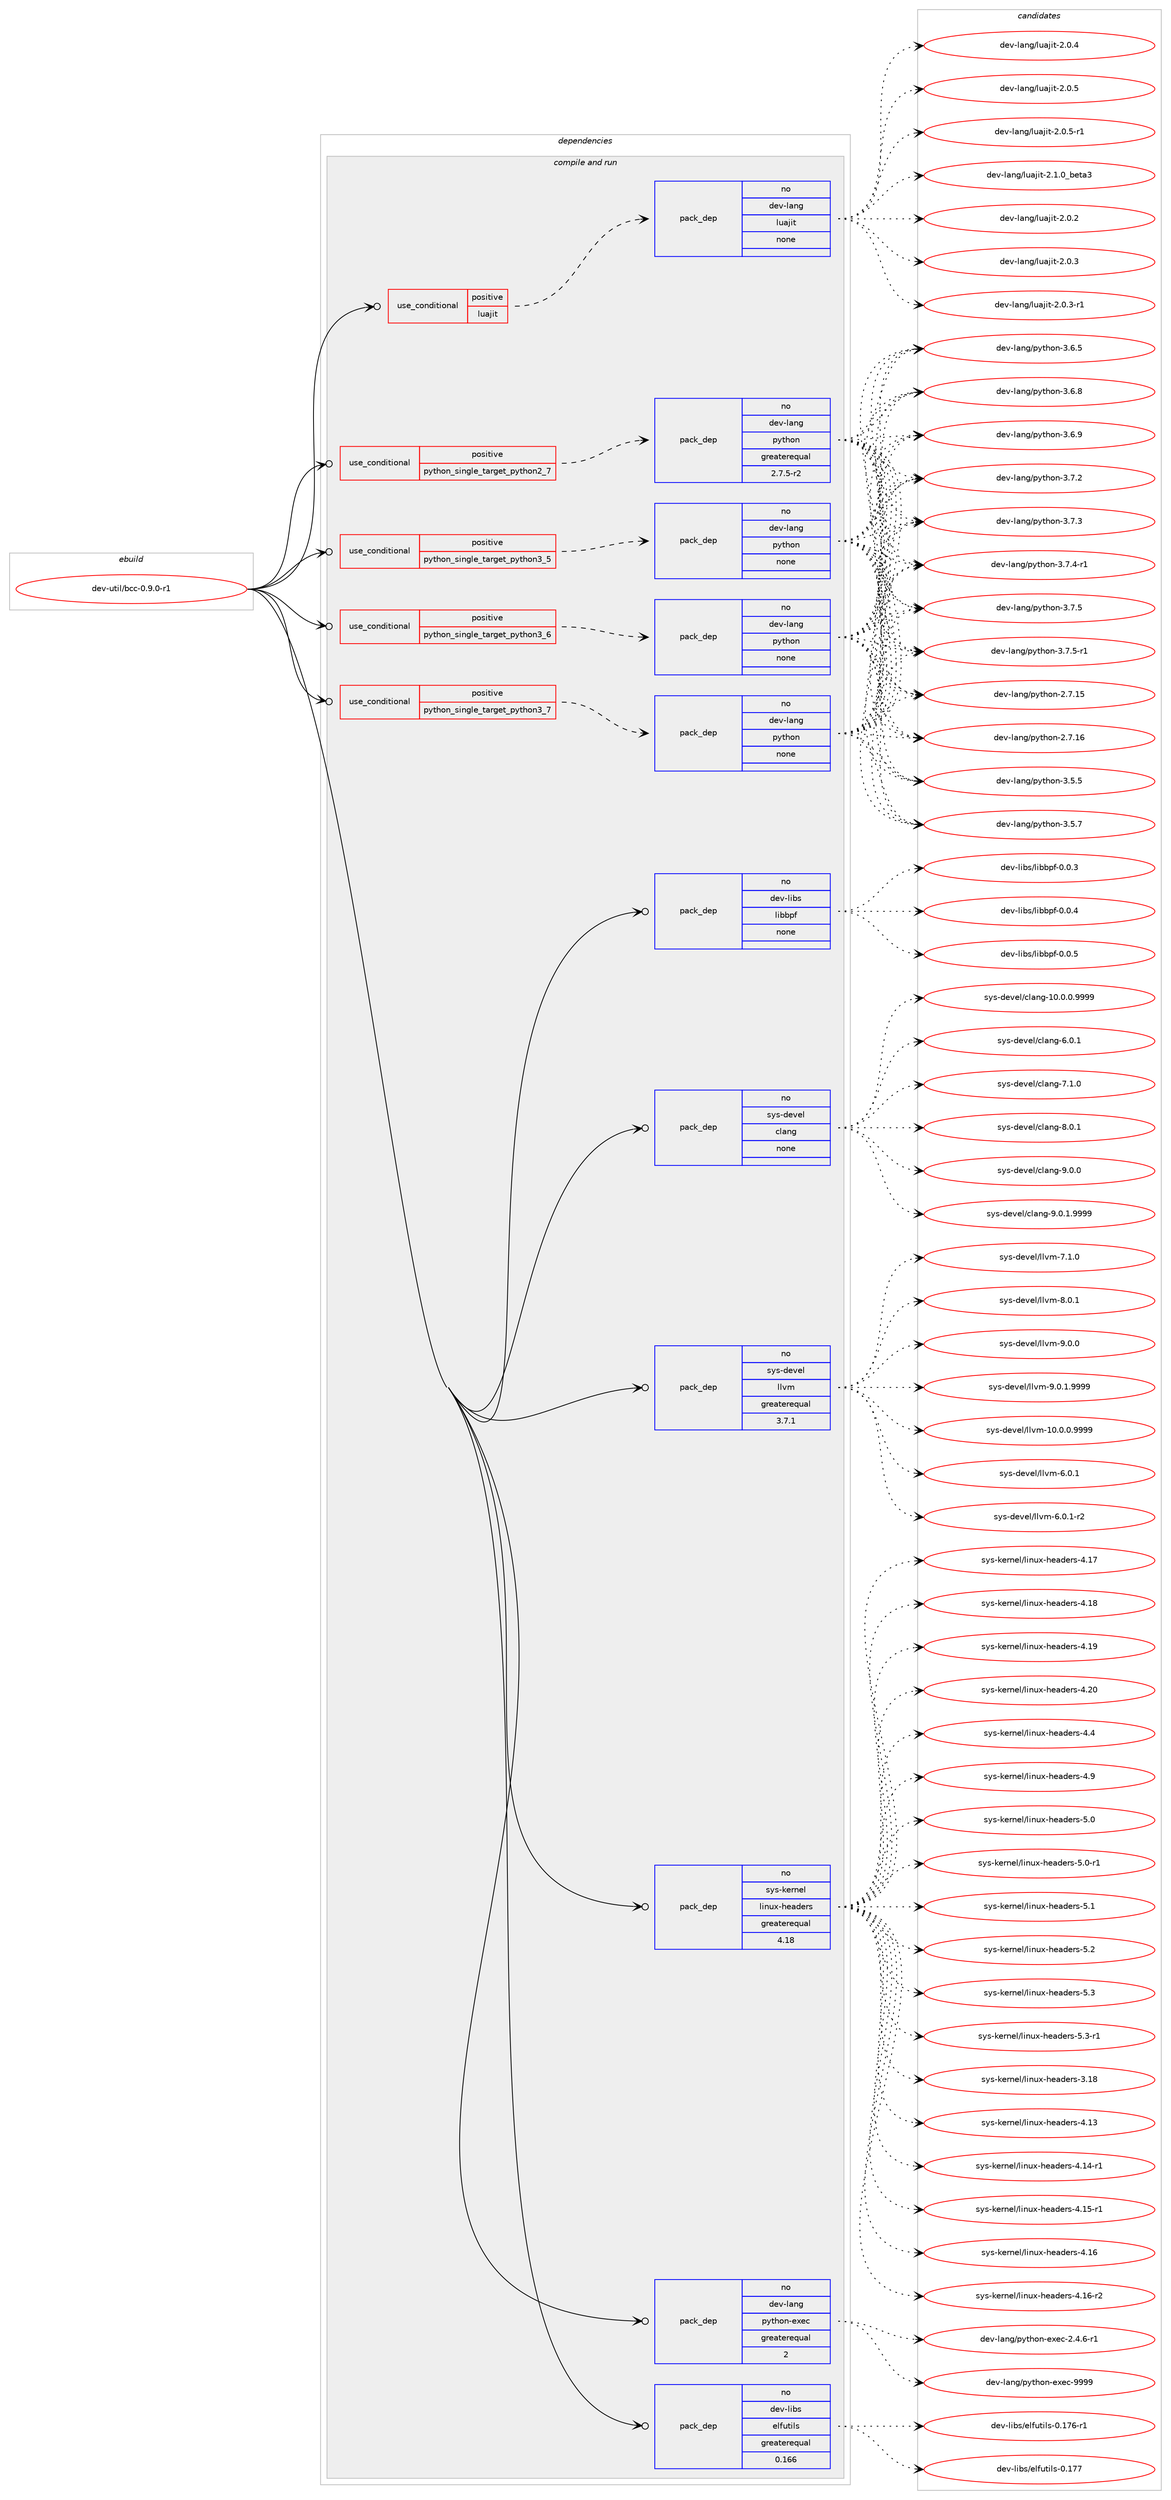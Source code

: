 digraph prolog {

# *************
# Graph options
# *************

newrank=true;
concentrate=true;
compound=true;
graph [rankdir=LR,fontname=Helvetica,fontsize=10,ranksep=1.5];#, ranksep=2.5, nodesep=0.2];
edge  [arrowhead=vee];
node  [fontname=Helvetica,fontsize=10];

# **********
# The ebuild
# **********

subgraph cluster_leftcol {
color=gray;
rank=same;
label=<<i>ebuild</i>>;
id [label="dev-util/bcc-0.9.0-r1", color=red, width=4, href="../dev-util/bcc-0.9.0-r1.svg"];
}

# ****************
# The dependencies
# ****************

subgraph cluster_midcol {
color=gray;
label=<<i>dependencies</i>>;
subgraph cluster_compile {
fillcolor="#eeeeee";
style=filled;
label=<<i>compile</i>>;
}
subgraph cluster_compileandrun {
fillcolor="#eeeeee";
style=filled;
label=<<i>compile and run</i>>;
subgraph cond181857 {
dependency725686 [label=<<TABLE BORDER="0" CELLBORDER="1" CELLSPACING="0" CELLPADDING="4"><TR><TD ROWSPAN="3" CELLPADDING="10">use_conditional</TD></TR><TR><TD>positive</TD></TR><TR><TD>luajit</TD></TR></TABLE>>, shape=none, color=red];
subgraph pack531729 {
dependency725687 [label=<<TABLE BORDER="0" CELLBORDER="1" CELLSPACING="0" CELLPADDING="4" WIDTH="220"><TR><TD ROWSPAN="6" CELLPADDING="30">pack_dep</TD></TR><TR><TD WIDTH="110">no</TD></TR><TR><TD>dev-lang</TD></TR><TR><TD>luajit</TD></TR><TR><TD>none</TD></TR><TR><TD></TD></TR></TABLE>>, shape=none, color=blue];
}
dependency725686:e -> dependency725687:w [weight=20,style="dashed",arrowhead="vee"];
}
id:e -> dependency725686:w [weight=20,style="solid",arrowhead="odotvee"];
subgraph cond181858 {
dependency725688 [label=<<TABLE BORDER="0" CELLBORDER="1" CELLSPACING="0" CELLPADDING="4"><TR><TD ROWSPAN="3" CELLPADDING="10">use_conditional</TD></TR><TR><TD>positive</TD></TR><TR><TD>python_single_target_python2_7</TD></TR></TABLE>>, shape=none, color=red];
subgraph pack531730 {
dependency725689 [label=<<TABLE BORDER="0" CELLBORDER="1" CELLSPACING="0" CELLPADDING="4" WIDTH="220"><TR><TD ROWSPAN="6" CELLPADDING="30">pack_dep</TD></TR><TR><TD WIDTH="110">no</TD></TR><TR><TD>dev-lang</TD></TR><TR><TD>python</TD></TR><TR><TD>greaterequal</TD></TR><TR><TD>2.7.5-r2</TD></TR></TABLE>>, shape=none, color=blue];
}
dependency725688:e -> dependency725689:w [weight=20,style="dashed",arrowhead="vee"];
}
id:e -> dependency725688:w [weight=20,style="solid",arrowhead="odotvee"];
subgraph cond181859 {
dependency725690 [label=<<TABLE BORDER="0" CELLBORDER="1" CELLSPACING="0" CELLPADDING="4"><TR><TD ROWSPAN="3" CELLPADDING="10">use_conditional</TD></TR><TR><TD>positive</TD></TR><TR><TD>python_single_target_python3_5</TD></TR></TABLE>>, shape=none, color=red];
subgraph pack531731 {
dependency725691 [label=<<TABLE BORDER="0" CELLBORDER="1" CELLSPACING="0" CELLPADDING="4" WIDTH="220"><TR><TD ROWSPAN="6" CELLPADDING="30">pack_dep</TD></TR><TR><TD WIDTH="110">no</TD></TR><TR><TD>dev-lang</TD></TR><TR><TD>python</TD></TR><TR><TD>none</TD></TR><TR><TD></TD></TR></TABLE>>, shape=none, color=blue];
}
dependency725690:e -> dependency725691:w [weight=20,style="dashed",arrowhead="vee"];
}
id:e -> dependency725690:w [weight=20,style="solid",arrowhead="odotvee"];
subgraph cond181860 {
dependency725692 [label=<<TABLE BORDER="0" CELLBORDER="1" CELLSPACING="0" CELLPADDING="4"><TR><TD ROWSPAN="3" CELLPADDING="10">use_conditional</TD></TR><TR><TD>positive</TD></TR><TR><TD>python_single_target_python3_6</TD></TR></TABLE>>, shape=none, color=red];
subgraph pack531732 {
dependency725693 [label=<<TABLE BORDER="0" CELLBORDER="1" CELLSPACING="0" CELLPADDING="4" WIDTH="220"><TR><TD ROWSPAN="6" CELLPADDING="30">pack_dep</TD></TR><TR><TD WIDTH="110">no</TD></TR><TR><TD>dev-lang</TD></TR><TR><TD>python</TD></TR><TR><TD>none</TD></TR><TR><TD></TD></TR></TABLE>>, shape=none, color=blue];
}
dependency725692:e -> dependency725693:w [weight=20,style="dashed",arrowhead="vee"];
}
id:e -> dependency725692:w [weight=20,style="solid",arrowhead="odotvee"];
subgraph cond181861 {
dependency725694 [label=<<TABLE BORDER="0" CELLBORDER="1" CELLSPACING="0" CELLPADDING="4"><TR><TD ROWSPAN="3" CELLPADDING="10">use_conditional</TD></TR><TR><TD>positive</TD></TR><TR><TD>python_single_target_python3_7</TD></TR></TABLE>>, shape=none, color=red];
subgraph pack531733 {
dependency725695 [label=<<TABLE BORDER="0" CELLBORDER="1" CELLSPACING="0" CELLPADDING="4" WIDTH="220"><TR><TD ROWSPAN="6" CELLPADDING="30">pack_dep</TD></TR><TR><TD WIDTH="110">no</TD></TR><TR><TD>dev-lang</TD></TR><TR><TD>python</TD></TR><TR><TD>none</TD></TR><TR><TD></TD></TR></TABLE>>, shape=none, color=blue];
}
dependency725694:e -> dependency725695:w [weight=20,style="dashed",arrowhead="vee"];
}
id:e -> dependency725694:w [weight=20,style="solid",arrowhead="odotvee"];
subgraph pack531734 {
dependency725696 [label=<<TABLE BORDER="0" CELLBORDER="1" CELLSPACING="0" CELLPADDING="4" WIDTH="220"><TR><TD ROWSPAN="6" CELLPADDING="30">pack_dep</TD></TR><TR><TD WIDTH="110">no</TD></TR><TR><TD>dev-lang</TD></TR><TR><TD>python-exec</TD></TR><TR><TD>greaterequal</TD></TR><TR><TD>2</TD></TR></TABLE>>, shape=none, color=blue];
}
id:e -> dependency725696:w [weight=20,style="solid",arrowhead="odotvee"];
subgraph pack531735 {
dependency725697 [label=<<TABLE BORDER="0" CELLBORDER="1" CELLSPACING="0" CELLPADDING="4" WIDTH="220"><TR><TD ROWSPAN="6" CELLPADDING="30">pack_dep</TD></TR><TR><TD WIDTH="110">no</TD></TR><TR><TD>dev-libs</TD></TR><TR><TD>elfutils</TD></TR><TR><TD>greaterequal</TD></TR><TR><TD>0.166</TD></TR></TABLE>>, shape=none, color=blue];
}
id:e -> dependency725697:w [weight=20,style="solid",arrowhead="odotvee"];
subgraph pack531736 {
dependency725698 [label=<<TABLE BORDER="0" CELLBORDER="1" CELLSPACING="0" CELLPADDING="4" WIDTH="220"><TR><TD ROWSPAN="6" CELLPADDING="30">pack_dep</TD></TR><TR><TD WIDTH="110">no</TD></TR><TR><TD>dev-libs</TD></TR><TR><TD>libbpf</TD></TR><TR><TD>none</TD></TR><TR><TD></TD></TR></TABLE>>, shape=none, color=blue];
}
id:e -> dependency725698:w [weight=20,style="solid",arrowhead="odotvee"];
subgraph pack531737 {
dependency725699 [label=<<TABLE BORDER="0" CELLBORDER="1" CELLSPACING="0" CELLPADDING="4" WIDTH="220"><TR><TD ROWSPAN="6" CELLPADDING="30">pack_dep</TD></TR><TR><TD WIDTH="110">no</TD></TR><TR><TD>sys-devel</TD></TR><TR><TD>clang</TD></TR><TR><TD>none</TD></TR><TR><TD></TD></TR></TABLE>>, shape=none, color=blue];
}
id:e -> dependency725699:w [weight=20,style="solid",arrowhead="odotvee"];
subgraph pack531738 {
dependency725700 [label=<<TABLE BORDER="0" CELLBORDER="1" CELLSPACING="0" CELLPADDING="4" WIDTH="220"><TR><TD ROWSPAN="6" CELLPADDING="30">pack_dep</TD></TR><TR><TD WIDTH="110">no</TD></TR><TR><TD>sys-devel</TD></TR><TR><TD>llvm</TD></TR><TR><TD>greaterequal</TD></TR><TR><TD>3.7.1</TD></TR></TABLE>>, shape=none, color=blue];
}
id:e -> dependency725700:w [weight=20,style="solid",arrowhead="odotvee"];
subgraph pack531739 {
dependency725701 [label=<<TABLE BORDER="0" CELLBORDER="1" CELLSPACING="0" CELLPADDING="4" WIDTH="220"><TR><TD ROWSPAN="6" CELLPADDING="30">pack_dep</TD></TR><TR><TD WIDTH="110">no</TD></TR><TR><TD>sys-kernel</TD></TR><TR><TD>linux-headers</TD></TR><TR><TD>greaterequal</TD></TR><TR><TD>4.18</TD></TR></TABLE>>, shape=none, color=blue];
}
id:e -> dependency725701:w [weight=20,style="solid",arrowhead="odotvee"];
}
subgraph cluster_run {
fillcolor="#eeeeee";
style=filled;
label=<<i>run</i>>;
}
}

# **************
# The candidates
# **************

subgraph cluster_choices {
rank=same;
color=gray;
label=<<i>candidates</i>>;

subgraph choice531729 {
color=black;
nodesep=1;
choice10010111845108971101034710811797106105116455046484650 [label="dev-lang/luajit-2.0.2", color=red, width=4,href="../dev-lang/luajit-2.0.2.svg"];
choice10010111845108971101034710811797106105116455046484651 [label="dev-lang/luajit-2.0.3", color=red, width=4,href="../dev-lang/luajit-2.0.3.svg"];
choice100101118451089711010347108117971061051164550464846514511449 [label="dev-lang/luajit-2.0.3-r1", color=red, width=4,href="../dev-lang/luajit-2.0.3-r1.svg"];
choice10010111845108971101034710811797106105116455046484652 [label="dev-lang/luajit-2.0.4", color=red, width=4,href="../dev-lang/luajit-2.0.4.svg"];
choice10010111845108971101034710811797106105116455046484653 [label="dev-lang/luajit-2.0.5", color=red, width=4,href="../dev-lang/luajit-2.0.5.svg"];
choice100101118451089711010347108117971061051164550464846534511449 [label="dev-lang/luajit-2.0.5-r1", color=red, width=4,href="../dev-lang/luajit-2.0.5-r1.svg"];
choice1001011184510897110103471081179710610511645504649464895981011169751 [label="dev-lang/luajit-2.1.0_beta3", color=red, width=4,href="../dev-lang/luajit-2.1.0_beta3.svg"];
dependency725687:e -> choice10010111845108971101034710811797106105116455046484650:w [style=dotted,weight="100"];
dependency725687:e -> choice10010111845108971101034710811797106105116455046484651:w [style=dotted,weight="100"];
dependency725687:e -> choice100101118451089711010347108117971061051164550464846514511449:w [style=dotted,weight="100"];
dependency725687:e -> choice10010111845108971101034710811797106105116455046484652:w [style=dotted,weight="100"];
dependency725687:e -> choice10010111845108971101034710811797106105116455046484653:w [style=dotted,weight="100"];
dependency725687:e -> choice100101118451089711010347108117971061051164550464846534511449:w [style=dotted,weight="100"];
dependency725687:e -> choice1001011184510897110103471081179710610511645504649464895981011169751:w [style=dotted,weight="100"];
}
subgraph choice531730 {
color=black;
nodesep=1;
choice10010111845108971101034711212111610411111045504655464953 [label="dev-lang/python-2.7.15", color=red, width=4,href="../dev-lang/python-2.7.15.svg"];
choice10010111845108971101034711212111610411111045504655464954 [label="dev-lang/python-2.7.16", color=red, width=4,href="../dev-lang/python-2.7.16.svg"];
choice100101118451089711010347112121116104111110455146534653 [label="dev-lang/python-3.5.5", color=red, width=4,href="../dev-lang/python-3.5.5.svg"];
choice100101118451089711010347112121116104111110455146534655 [label="dev-lang/python-3.5.7", color=red, width=4,href="../dev-lang/python-3.5.7.svg"];
choice100101118451089711010347112121116104111110455146544653 [label="dev-lang/python-3.6.5", color=red, width=4,href="../dev-lang/python-3.6.5.svg"];
choice100101118451089711010347112121116104111110455146544656 [label="dev-lang/python-3.6.8", color=red, width=4,href="../dev-lang/python-3.6.8.svg"];
choice100101118451089711010347112121116104111110455146544657 [label="dev-lang/python-3.6.9", color=red, width=4,href="../dev-lang/python-3.6.9.svg"];
choice100101118451089711010347112121116104111110455146554650 [label="dev-lang/python-3.7.2", color=red, width=4,href="../dev-lang/python-3.7.2.svg"];
choice100101118451089711010347112121116104111110455146554651 [label="dev-lang/python-3.7.3", color=red, width=4,href="../dev-lang/python-3.7.3.svg"];
choice1001011184510897110103471121211161041111104551465546524511449 [label="dev-lang/python-3.7.4-r1", color=red, width=4,href="../dev-lang/python-3.7.4-r1.svg"];
choice100101118451089711010347112121116104111110455146554653 [label="dev-lang/python-3.7.5", color=red, width=4,href="../dev-lang/python-3.7.5.svg"];
choice1001011184510897110103471121211161041111104551465546534511449 [label="dev-lang/python-3.7.5-r1", color=red, width=4,href="../dev-lang/python-3.7.5-r1.svg"];
dependency725689:e -> choice10010111845108971101034711212111610411111045504655464953:w [style=dotted,weight="100"];
dependency725689:e -> choice10010111845108971101034711212111610411111045504655464954:w [style=dotted,weight="100"];
dependency725689:e -> choice100101118451089711010347112121116104111110455146534653:w [style=dotted,weight="100"];
dependency725689:e -> choice100101118451089711010347112121116104111110455146534655:w [style=dotted,weight="100"];
dependency725689:e -> choice100101118451089711010347112121116104111110455146544653:w [style=dotted,weight="100"];
dependency725689:e -> choice100101118451089711010347112121116104111110455146544656:w [style=dotted,weight="100"];
dependency725689:e -> choice100101118451089711010347112121116104111110455146544657:w [style=dotted,weight="100"];
dependency725689:e -> choice100101118451089711010347112121116104111110455146554650:w [style=dotted,weight="100"];
dependency725689:e -> choice100101118451089711010347112121116104111110455146554651:w [style=dotted,weight="100"];
dependency725689:e -> choice1001011184510897110103471121211161041111104551465546524511449:w [style=dotted,weight="100"];
dependency725689:e -> choice100101118451089711010347112121116104111110455146554653:w [style=dotted,weight="100"];
dependency725689:e -> choice1001011184510897110103471121211161041111104551465546534511449:w [style=dotted,weight="100"];
}
subgraph choice531731 {
color=black;
nodesep=1;
choice10010111845108971101034711212111610411111045504655464953 [label="dev-lang/python-2.7.15", color=red, width=4,href="../dev-lang/python-2.7.15.svg"];
choice10010111845108971101034711212111610411111045504655464954 [label="dev-lang/python-2.7.16", color=red, width=4,href="../dev-lang/python-2.7.16.svg"];
choice100101118451089711010347112121116104111110455146534653 [label="dev-lang/python-3.5.5", color=red, width=4,href="../dev-lang/python-3.5.5.svg"];
choice100101118451089711010347112121116104111110455146534655 [label="dev-lang/python-3.5.7", color=red, width=4,href="../dev-lang/python-3.5.7.svg"];
choice100101118451089711010347112121116104111110455146544653 [label="dev-lang/python-3.6.5", color=red, width=4,href="../dev-lang/python-3.6.5.svg"];
choice100101118451089711010347112121116104111110455146544656 [label="dev-lang/python-3.6.8", color=red, width=4,href="../dev-lang/python-3.6.8.svg"];
choice100101118451089711010347112121116104111110455146544657 [label="dev-lang/python-3.6.9", color=red, width=4,href="../dev-lang/python-3.6.9.svg"];
choice100101118451089711010347112121116104111110455146554650 [label="dev-lang/python-3.7.2", color=red, width=4,href="../dev-lang/python-3.7.2.svg"];
choice100101118451089711010347112121116104111110455146554651 [label="dev-lang/python-3.7.3", color=red, width=4,href="../dev-lang/python-3.7.3.svg"];
choice1001011184510897110103471121211161041111104551465546524511449 [label="dev-lang/python-3.7.4-r1", color=red, width=4,href="../dev-lang/python-3.7.4-r1.svg"];
choice100101118451089711010347112121116104111110455146554653 [label="dev-lang/python-3.7.5", color=red, width=4,href="../dev-lang/python-3.7.5.svg"];
choice1001011184510897110103471121211161041111104551465546534511449 [label="dev-lang/python-3.7.5-r1", color=red, width=4,href="../dev-lang/python-3.7.5-r1.svg"];
dependency725691:e -> choice10010111845108971101034711212111610411111045504655464953:w [style=dotted,weight="100"];
dependency725691:e -> choice10010111845108971101034711212111610411111045504655464954:w [style=dotted,weight="100"];
dependency725691:e -> choice100101118451089711010347112121116104111110455146534653:w [style=dotted,weight="100"];
dependency725691:e -> choice100101118451089711010347112121116104111110455146534655:w [style=dotted,weight="100"];
dependency725691:e -> choice100101118451089711010347112121116104111110455146544653:w [style=dotted,weight="100"];
dependency725691:e -> choice100101118451089711010347112121116104111110455146544656:w [style=dotted,weight="100"];
dependency725691:e -> choice100101118451089711010347112121116104111110455146544657:w [style=dotted,weight="100"];
dependency725691:e -> choice100101118451089711010347112121116104111110455146554650:w [style=dotted,weight="100"];
dependency725691:e -> choice100101118451089711010347112121116104111110455146554651:w [style=dotted,weight="100"];
dependency725691:e -> choice1001011184510897110103471121211161041111104551465546524511449:w [style=dotted,weight="100"];
dependency725691:e -> choice100101118451089711010347112121116104111110455146554653:w [style=dotted,weight="100"];
dependency725691:e -> choice1001011184510897110103471121211161041111104551465546534511449:w [style=dotted,weight="100"];
}
subgraph choice531732 {
color=black;
nodesep=1;
choice10010111845108971101034711212111610411111045504655464953 [label="dev-lang/python-2.7.15", color=red, width=4,href="../dev-lang/python-2.7.15.svg"];
choice10010111845108971101034711212111610411111045504655464954 [label="dev-lang/python-2.7.16", color=red, width=4,href="../dev-lang/python-2.7.16.svg"];
choice100101118451089711010347112121116104111110455146534653 [label="dev-lang/python-3.5.5", color=red, width=4,href="../dev-lang/python-3.5.5.svg"];
choice100101118451089711010347112121116104111110455146534655 [label="dev-lang/python-3.5.7", color=red, width=4,href="../dev-lang/python-3.5.7.svg"];
choice100101118451089711010347112121116104111110455146544653 [label="dev-lang/python-3.6.5", color=red, width=4,href="../dev-lang/python-3.6.5.svg"];
choice100101118451089711010347112121116104111110455146544656 [label="dev-lang/python-3.6.8", color=red, width=4,href="../dev-lang/python-3.6.8.svg"];
choice100101118451089711010347112121116104111110455146544657 [label="dev-lang/python-3.6.9", color=red, width=4,href="../dev-lang/python-3.6.9.svg"];
choice100101118451089711010347112121116104111110455146554650 [label="dev-lang/python-3.7.2", color=red, width=4,href="../dev-lang/python-3.7.2.svg"];
choice100101118451089711010347112121116104111110455146554651 [label="dev-lang/python-3.7.3", color=red, width=4,href="../dev-lang/python-3.7.3.svg"];
choice1001011184510897110103471121211161041111104551465546524511449 [label="dev-lang/python-3.7.4-r1", color=red, width=4,href="../dev-lang/python-3.7.4-r1.svg"];
choice100101118451089711010347112121116104111110455146554653 [label="dev-lang/python-3.7.5", color=red, width=4,href="../dev-lang/python-3.7.5.svg"];
choice1001011184510897110103471121211161041111104551465546534511449 [label="dev-lang/python-3.7.5-r1", color=red, width=4,href="../dev-lang/python-3.7.5-r1.svg"];
dependency725693:e -> choice10010111845108971101034711212111610411111045504655464953:w [style=dotted,weight="100"];
dependency725693:e -> choice10010111845108971101034711212111610411111045504655464954:w [style=dotted,weight="100"];
dependency725693:e -> choice100101118451089711010347112121116104111110455146534653:w [style=dotted,weight="100"];
dependency725693:e -> choice100101118451089711010347112121116104111110455146534655:w [style=dotted,weight="100"];
dependency725693:e -> choice100101118451089711010347112121116104111110455146544653:w [style=dotted,weight="100"];
dependency725693:e -> choice100101118451089711010347112121116104111110455146544656:w [style=dotted,weight="100"];
dependency725693:e -> choice100101118451089711010347112121116104111110455146544657:w [style=dotted,weight="100"];
dependency725693:e -> choice100101118451089711010347112121116104111110455146554650:w [style=dotted,weight="100"];
dependency725693:e -> choice100101118451089711010347112121116104111110455146554651:w [style=dotted,weight="100"];
dependency725693:e -> choice1001011184510897110103471121211161041111104551465546524511449:w [style=dotted,weight="100"];
dependency725693:e -> choice100101118451089711010347112121116104111110455146554653:w [style=dotted,weight="100"];
dependency725693:e -> choice1001011184510897110103471121211161041111104551465546534511449:w [style=dotted,weight="100"];
}
subgraph choice531733 {
color=black;
nodesep=1;
choice10010111845108971101034711212111610411111045504655464953 [label="dev-lang/python-2.7.15", color=red, width=4,href="../dev-lang/python-2.7.15.svg"];
choice10010111845108971101034711212111610411111045504655464954 [label="dev-lang/python-2.7.16", color=red, width=4,href="../dev-lang/python-2.7.16.svg"];
choice100101118451089711010347112121116104111110455146534653 [label="dev-lang/python-3.5.5", color=red, width=4,href="../dev-lang/python-3.5.5.svg"];
choice100101118451089711010347112121116104111110455146534655 [label="dev-lang/python-3.5.7", color=red, width=4,href="../dev-lang/python-3.5.7.svg"];
choice100101118451089711010347112121116104111110455146544653 [label="dev-lang/python-3.6.5", color=red, width=4,href="../dev-lang/python-3.6.5.svg"];
choice100101118451089711010347112121116104111110455146544656 [label="dev-lang/python-3.6.8", color=red, width=4,href="../dev-lang/python-3.6.8.svg"];
choice100101118451089711010347112121116104111110455146544657 [label="dev-lang/python-3.6.9", color=red, width=4,href="../dev-lang/python-3.6.9.svg"];
choice100101118451089711010347112121116104111110455146554650 [label="dev-lang/python-3.7.2", color=red, width=4,href="../dev-lang/python-3.7.2.svg"];
choice100101118451089711010347112121116104111110455146554651 [label="dev-lang/python-3.7.3", color=red, width=4,href="../dev-lang/python-3.7.3.svg"];
choice1001011184510897110103471121211161041111104551465546524511449 [label="dev-lang/python-3.7.4-r1", color=red, width=4,href="../dev-lang/python-3.7.4-r1.svg"];
choice100101118451089711010347112121116104111110455146554653 [label="dev-lang/python-3.7.5", color=red, width=4,href="../dev-lang/python-3.7.5.svg"];
choice1001011184510897110103471121211161041111104551465546534511449 [label="dev-lang/python-3.7.5-r1", color=red, width=4,href="../dev-lang/python-3.7.5-r1.svg"];
dependency725695:e -> choice10010111845108971101034711212111610411111045504655464953:w [style=dotted,weight="100"];
dependency725695:e -> choice10010111845108971101034711212111610411111045504655464954:w [style=dotted,weight="100"];
dependency725695:e -> choice100101118451089711010347112121116104111110455146534653:w [style=dotted,weight="100"];
dependency725695:e -> choice100101118451089711010347112121116104111110455146534655:w [style=dotted,weight="100"];
dependency725695:e -> choice100101118451089711010347112121116104111110455146544653:w [style=dotted,weight="100"];
dependency725695:e -> choice100101118451089711010347112121116104111110455146544656:w [style=dotted,weight="100"];
dependency725695:e -> choice100101118451089711010347112121116104111110455146544657:w [style=dotted,weight="100"];
dependency725695:e -> choice100101118451089711010347112121116104111110455146554650:w [style=dotted,weight="100"];
dependency725695:e -> choice100101118451089711010347112121116104111110455146554651:w [style=dotted,weight="100"];
dependency725695:e -> choice1001011184510897110103471121211161041111104551465546524511449:w [style=dotted,weight="100"];
dependency725695:e -> choice100101118451089711010347112121116104111110455146554653:w [style=dotted,weight="100"];
dependency725695:e -> choice1001011184510897110103471121211161041111104551465546534511449:w [style=dotted,weight="100"];
}
subgraph choice531734 {
color=black;
nodesep=1;
choice10010111845108971101034711212111610411111045101120101994550465246544511449 [label="dev-lang/python-exec-2.4.6-r1", color=red, width=4,href="../dev-lang/python-exec-2.4.6-r1.svg"];
choice10010111845108971101034711212111610411111045101120101994557575757 [label="dev-lang/python-exec-9999", color=red, width=4,href="../dev-lang/python-exec-9999.svg"];
dependency725696:e -> choice10010111845108971101034711212111610411111045101120101994550465246544511449:w [style=dotted,weight="100"];
dependency725696:e -> choice10010111845108971101034711212111610411111045101120101994557575757:w [style=dotted,weight="100"];
}
subgraph choice531735 {
color=black;
nodesep=1;
choice1001011184510810598115471011081021171161051081154548464955544511449 [label="dev-libs/elfutils-0.176-r1", color=red, width=4,href="../dev-libs/elfutils-0.176-r1.svg"];
choice100101118451081059811547101108102117116105108115454846495555 [label="dev-libs/elfutils-0.177", color=red, width=4,href="../dev-libs/elfutils-0.177.svg"];
dependency725697:e -> choice1001011184510810598115471011081021171161051081154548464955544511449:w [style=dotted,weight="100"];
dependency725697:e -> choice100101118451081059811547101108102117116105108115454846495555:w [style=dotted,weight="100"];
}
subgraph choice531736 {
color=black;
nodesep=1;
choice1001011184510810598115471081059898112102454846484651 [label="dev-libs/libbpf-0.0.3", color=red, width=4,href="../dev-libs/libbpf-0.0.3.svg"];
choice1001011184510810598115471081059898112102454846484652 [label="dev-libs/libbpf-0.0.4", color=red, width=4,href="../dev-libs/libbpf-0.0.4.svg"];
choice1001011184510810598115471081059898112102454846484653 [label="dev-libs/libbpf-0.0.5", color=red, width=4,href="../dev-libs/libbpf-0.0.5.svg"];
dependency725698:e -> choice1001011184510810598115471081059898112102454846484651:w [style=dotted,weight="100"];
dependency725698:e -> choice1001011184510810598115471081059898112102454846484652:w [style=dotted,weight="100"];
dependency725698:e -> choice1001011184510810598115471081059898112102454846484653:w [style=dotted,weight="100"];
}
subgraph choice531737 {
color=black;
nodesep=1;
choice11512111545100101118101108479910897110103454948464846484657575757 [label="sys-devel/clang-10.0.0.9999", color=red, width=4,href="../sys-devel/clang-10.0.0.9999.svg"];
choice11512111545100101118101108479910897110103455446484649 [label="sys-devel/clang-6.0.1", color=red, width=4,href="../sys-devel/clang-6.0.1.svg"];
choice11512111545100101118101108479910897110103455546494648 [label="sys-devel/clang-7.1.0", color=red, width=4,href="../sys-devel/clang-7.1.0.svg"];
choice11512111545100101118101108479910897110103455646484649 [label="sys-devel/clang-8.0.1", color=red, width=4,href="../sys-devel/clang-8.0.1.svg"];
choice11512111545100101118101108479910897110103455746484648 [label="sys-devel/clang-9.0.0", color=red, width=4,href="../sys-devel/clang-9.0.0.svg"];
choice115121115451001011181011084799108971101034557464846494657575757 [label="sys-devel/clang-9.0.1.9999", color=red, width=4,href="../sys-devel/clang-9.0.1.9999.svg"];
dependency725699:e -> choice11512111545100101118101108479910897110103454948464846484657575757:w [style=dotted,weight="100"];
dependency725699:e -> choice11512111545100101118101108479910897110103455446484649:w [style=dotted,weight="100"];
dependency725699:e -> choice11512111545100101118101108479910897110103455546494648:w [style=dotted,weight="100"];
dependency725699:e -> choice11512111545100101118101108479910897110103455646484649:w [style=dotted,weight="100"];
dependency725699:e -> choice11512111545100101118101108479910897110103455746484648:w [style=dotted,weight="100"];
dependency725699:e -> choice115121115451001011181011084799108971101034557464846494657575757:w [style=dotted,weight="100"];
}
subgraph choice531738 {
color=black;
nodesep=1;
choice1151211154510010111810110847108108118109454948464846484657575757 [label="sys-devel/llvm-10.0.0.9999", color=red, width=4,href="../sys-devel/llvm-10.0.0.9999.svg"];
choice1151211154510010111810110847108108118109455446484649 [label="sys-devel/llvm-6.0.1", color=red, width=4,href="../sys-devel/llvm-6.0.1.svg"];
choice11512111545100101118101108471081081181094554464846494511450 [label="sys-devel/llvm-6.0.1-r2", color=red, width=4,href="../sys-devel/llvm-6.0.1-r2.svg"];
choice1151211154510010111810110847108108118109455546494648 [label="sys-devel/llvm-7.1.0", color=red, width=4,href="../sys-devel/llvm-7.1.0.svg"];
choice1151211154510010111810110847108108118109455646484649 [label="sys-devel/llvm-8.0.1", color=red, width=4,href="../sys-devel/llvm-8.0.1.svg"];
choice1151211154510010111810110847108108118109455746484648 [label="sys-devel/llvm-9.0.0", color=red, width=4,href="../sys-devel/llvm-9.0.0.svg"];
choice11512111545100101118101108471081081181094557464846494657575757 [label="sys-devel/llvm-9.0.1.9999", color=red, width=4,href="../sys-devel/llvm-9.0.1.9999.svg"];
dependency725700:e -> choice1151211154510010111810110847108108118109454948464846484657575757:w [style=dotted,weight="100"];
dependency725700:e -> choice1151211154510010111810110847108108118109455446484649:w [style=dotted,weight="100"];
dependency725700:e -> choice11512111545100101118101108471081081181094554464846494511450:w [style=dotted,weight="100"];
dependency725700:e -> choice1151211154510010111810110847108108118109455546494648:w [style=dotted,weight="100"];
dependency725700:e -> choice1151211154510010111810110847108108118109455646484649:w [style=dotted,weight="100"];
dependency725700:e -> choice1151211154510010111810110847108108118109455746484648:w [style=dotted,weight="100"];
dependency725700:e -> choice11512111545100101118101108471081081181094557464846494657575757:w [style=dotted,weight="100"];
}
subgraph choice531739 {
color=black;
nodesep=1;
choice115121115451071011141101011084710810511011712045104101971001011141154551464956 [label="sys-kernel/linux-headers-3.18", color=red, width=4,href="../sys-kernel/linux-headers-3.18.svg"];
choice115121115451071011141101011084710810511011712045104101971001011141154552464951 [label="sys-kernel/linux-headers-4.13", color=red, width=4,href="../sys-kernel/linux-headers-4.13.svg"];
choice1151211154510710111411010110847108105110117120451041019710010111411545524649524511449 [label="sys-kernel/linux-headers-4.14-r1", color=red, width=4,href="../sys-kernel/linux-headers-4.14-r1.svg"];
choice1151211154510710111411010110847108105110117120451041019710010111411545524649534511449 [label="sys-kernel/linux-headers-4.15-r1", color=red, width=4,href="../sys-kernel/linux-headers-4.15-r1.svg"];
choice115121115451071011141101011084710810511011712045104101971001011141154552464954 [label="sys-kernel/linux-headers-4.16", color=red, width=4,href="../sys-kernel/linux-headers-4.16.svg"];
choice1151211154510710111411010110847108105110117120451041019710010111411545524649544511450 [label="sys-kernel/linux-headers-4.16-r2", color=red, width=4,href="../sys-kernel/linux-headers-4.16-r2.svg"];
choice115121115451071011141101011084710810511011712045104101971001011141154552464955 [label="sys-kernel/linux-headers-4.17", color=red, width=4,href="../sys-kernel/linux-headers-4.17.svg"];
choice115121115451071011141101011084710810511011712045104101971001011141154552464956 [label="sys-kernel/linux-headers-4.18", color=red, width=4,href="../sys-kernel/linux-headers-4.18.svg"];
choice115121115451071011141101011084710810511011712045104101971001011141154552464957 [label="sys-kernel/linux-headers-4.19", color=red, width=4,href="../sys-kernel/linux-headers-4.19.svg"];
choice115121115451071011141101011084710810511011712045104101971001011141154552465048 [label="sys-kernel/linux-headers-4.20", color=red, width=4,href="../sys-kernel/linux-headers-4.20.svg"];
choice1151211154510710111411010110847108105110117120451041019710010111411545524652 [label="sys-kernel/linux-headers-4.4", color=red, width=4,href="../sys-kernel/linux-headers-4.4.svg"];
choice1151211154510710111411010110847108105110117120451041019710010111411545524657 [label="sys-kernel/linux-headers-4.9", color=red, width=4,href="../sys-kernel/linux-headers-4.9.svg"];
choice1151211154510710111411010110847108105110117120451041019710010111411545534648 [label="sys-kernel/linux-headers-5.0", color=red, width=4,href="../sys-kernel/linux-headers-5.0.svg"];
choice11512111545107101114110101108471081051101171204510410197100101114115455346484511449 [label="sys-kernel/linux-headers-5.0-r1", color=red, width=4,href="../sys-kernel/linux-headers-5.0-r1.svg"];
choice1151211154510710111411010110847108105110117120451041019710010111411545534649 [label="sys-kernel/linux-headers-5.1", color=red, width=4,href="../sys-kernel/linux-headers-5.1.svg"];
choice1151211154510710111411010110847108105110117120451041019710010111411545534650 [label="sys-kernel/linux-headers-5.2", color=red, width=4,href="../sys-kernel/linux-headers-5.2.svg"];
choice1151211154510710111411010110847108105110117120451041019710010111411545534651 [label="sys-kernel/linux-headers-5.3", color=red, width=4,href="../sys-kernel/linux-headers-5.3.svg"];
choice11512111545107101114110101108471081051101171204510410197100101114115455346514511449 [label="sys-kernel/linux-headers-5.3-r1", color=red, width=4,href="../sys-kernel/linux-headers-5.3-r1.svg"];
dependency725701:e -> choice115121115451071011141101011084710810511011712045104101971001011141154551464956:w [style=dotted,weight="100"];
dependency725701:e -> choice115121115451071011141101011084710810511011712045104101971001011141154552464951:w [style=dotted,weight="100"];
dependency725701:e -> choice1151211154510710111411010110847108105110117120451041019710010111411545524649524511449:w [style=dotted,weight="100"];
dependency725701:e -> choice1151211154510710111411010110847108105110117120451041019710010111411545524649534511449:w [style=dotted,weight="100"];
dependency725701:e -> choice115121115451071011141101011084710810511011712045104101971001011141154552464954:w [style=dotted,weight="100"];
dependency725701:e -> choice1151211154510710111411010110847108105110117120451041019710010111411545524649544511450:w [style=dotted,weight="100"];
dependency725701:e -> choice115121115451071011141101011084710810511011712045104101971001011141154552464955:w [style=dotted,weight="100"];
dependency725701:e -> choice115121115451071011141101011084710810511011712045104101971001011141154552464956:w [style=dotted,weight="100"];
dependency725701:e -> choice115121115451071011141101011084710810511011712045104101971001011141154552464957:w [style=dotted,weight="100"];
dependency725701:e -> choice115121115451071011141101011084710810511011712045104101971001011141154552465048:w [style=dotted,weight="100"];
dependency725701:e -> choice1151211154510710111411010110847108105110117120451041019710010111411545524652:w [style=dotted,weight="100"];
dependency725701:e -> choice1151211154510710111411010110847108105110117120451041019710010111411545524657:w [style=dotted,weight="100"];
dependency725701:e -> choice1151211154510710111411010110847108105110117120451041019710010111411545534648:w [style=dotted,weight="100"];
dependency725701:e -> choice11512111545107101114110101108471081051101171204510410197100101114115455346484511449:w [style=dotted,weight="100"];
dependency725701:e -> choice1151211154510710111411010110847108105110117120451041019710010111411545534649:w [style=dotted,weight="100"];
dependency725701:e -> choice1151211154510710111411010110847108105110117120451041019710010111411545534650:w [style=dotted,weight="100"];
dependency725701:e -> choice1151211154510710111411010110847108105110117120451041019710010111411545534651:w [style=dotted,weight="100"];
dependency725701:e -> choice11512111545107101114110101108471081051101171204510410197100101114115455346514511449:w [style=dotted,weight="100"];
}
}

}
